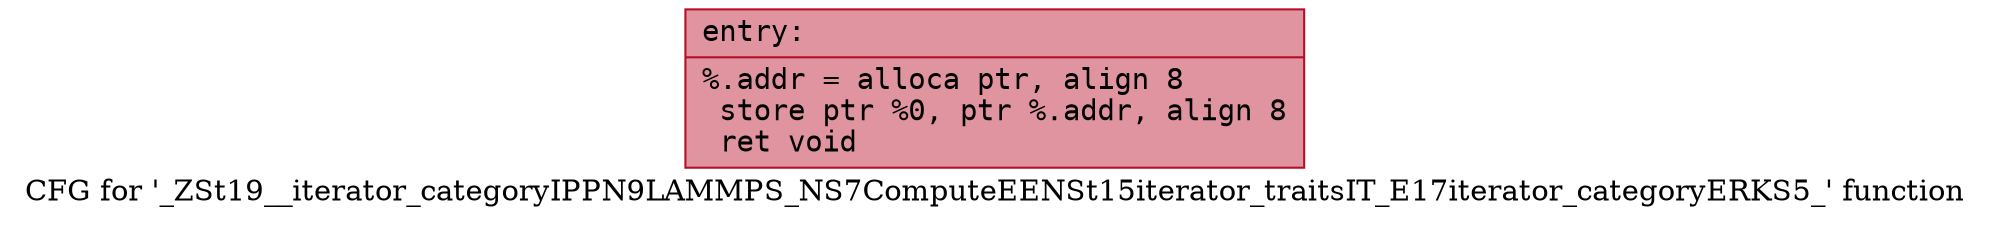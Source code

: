 digraph "CFG for '_ZSt19__iterator_categoryIPPN9LAMMPS_NS7ComputeEENSt15iterator_traitsIT_E17iterator_categoryERKS5_' function" {
	label="CFG for '_ZSt19__iterator_categoryIPPN9LAMMPS_NS7ComputeEENSt15iterator_traitsIT_E17iterator_categoryERKS5_' function";

	Node0x561f16588b10 [shape=record,color="#b70d28ff", style=filled, fillcolor="#b70d2870" fontname="Courier",label="{entry:\l|  %.addr = alloca ptr, align 8\l  store ptr %0, ptr %.addr, align 8\l  ret void\l}"];
}
